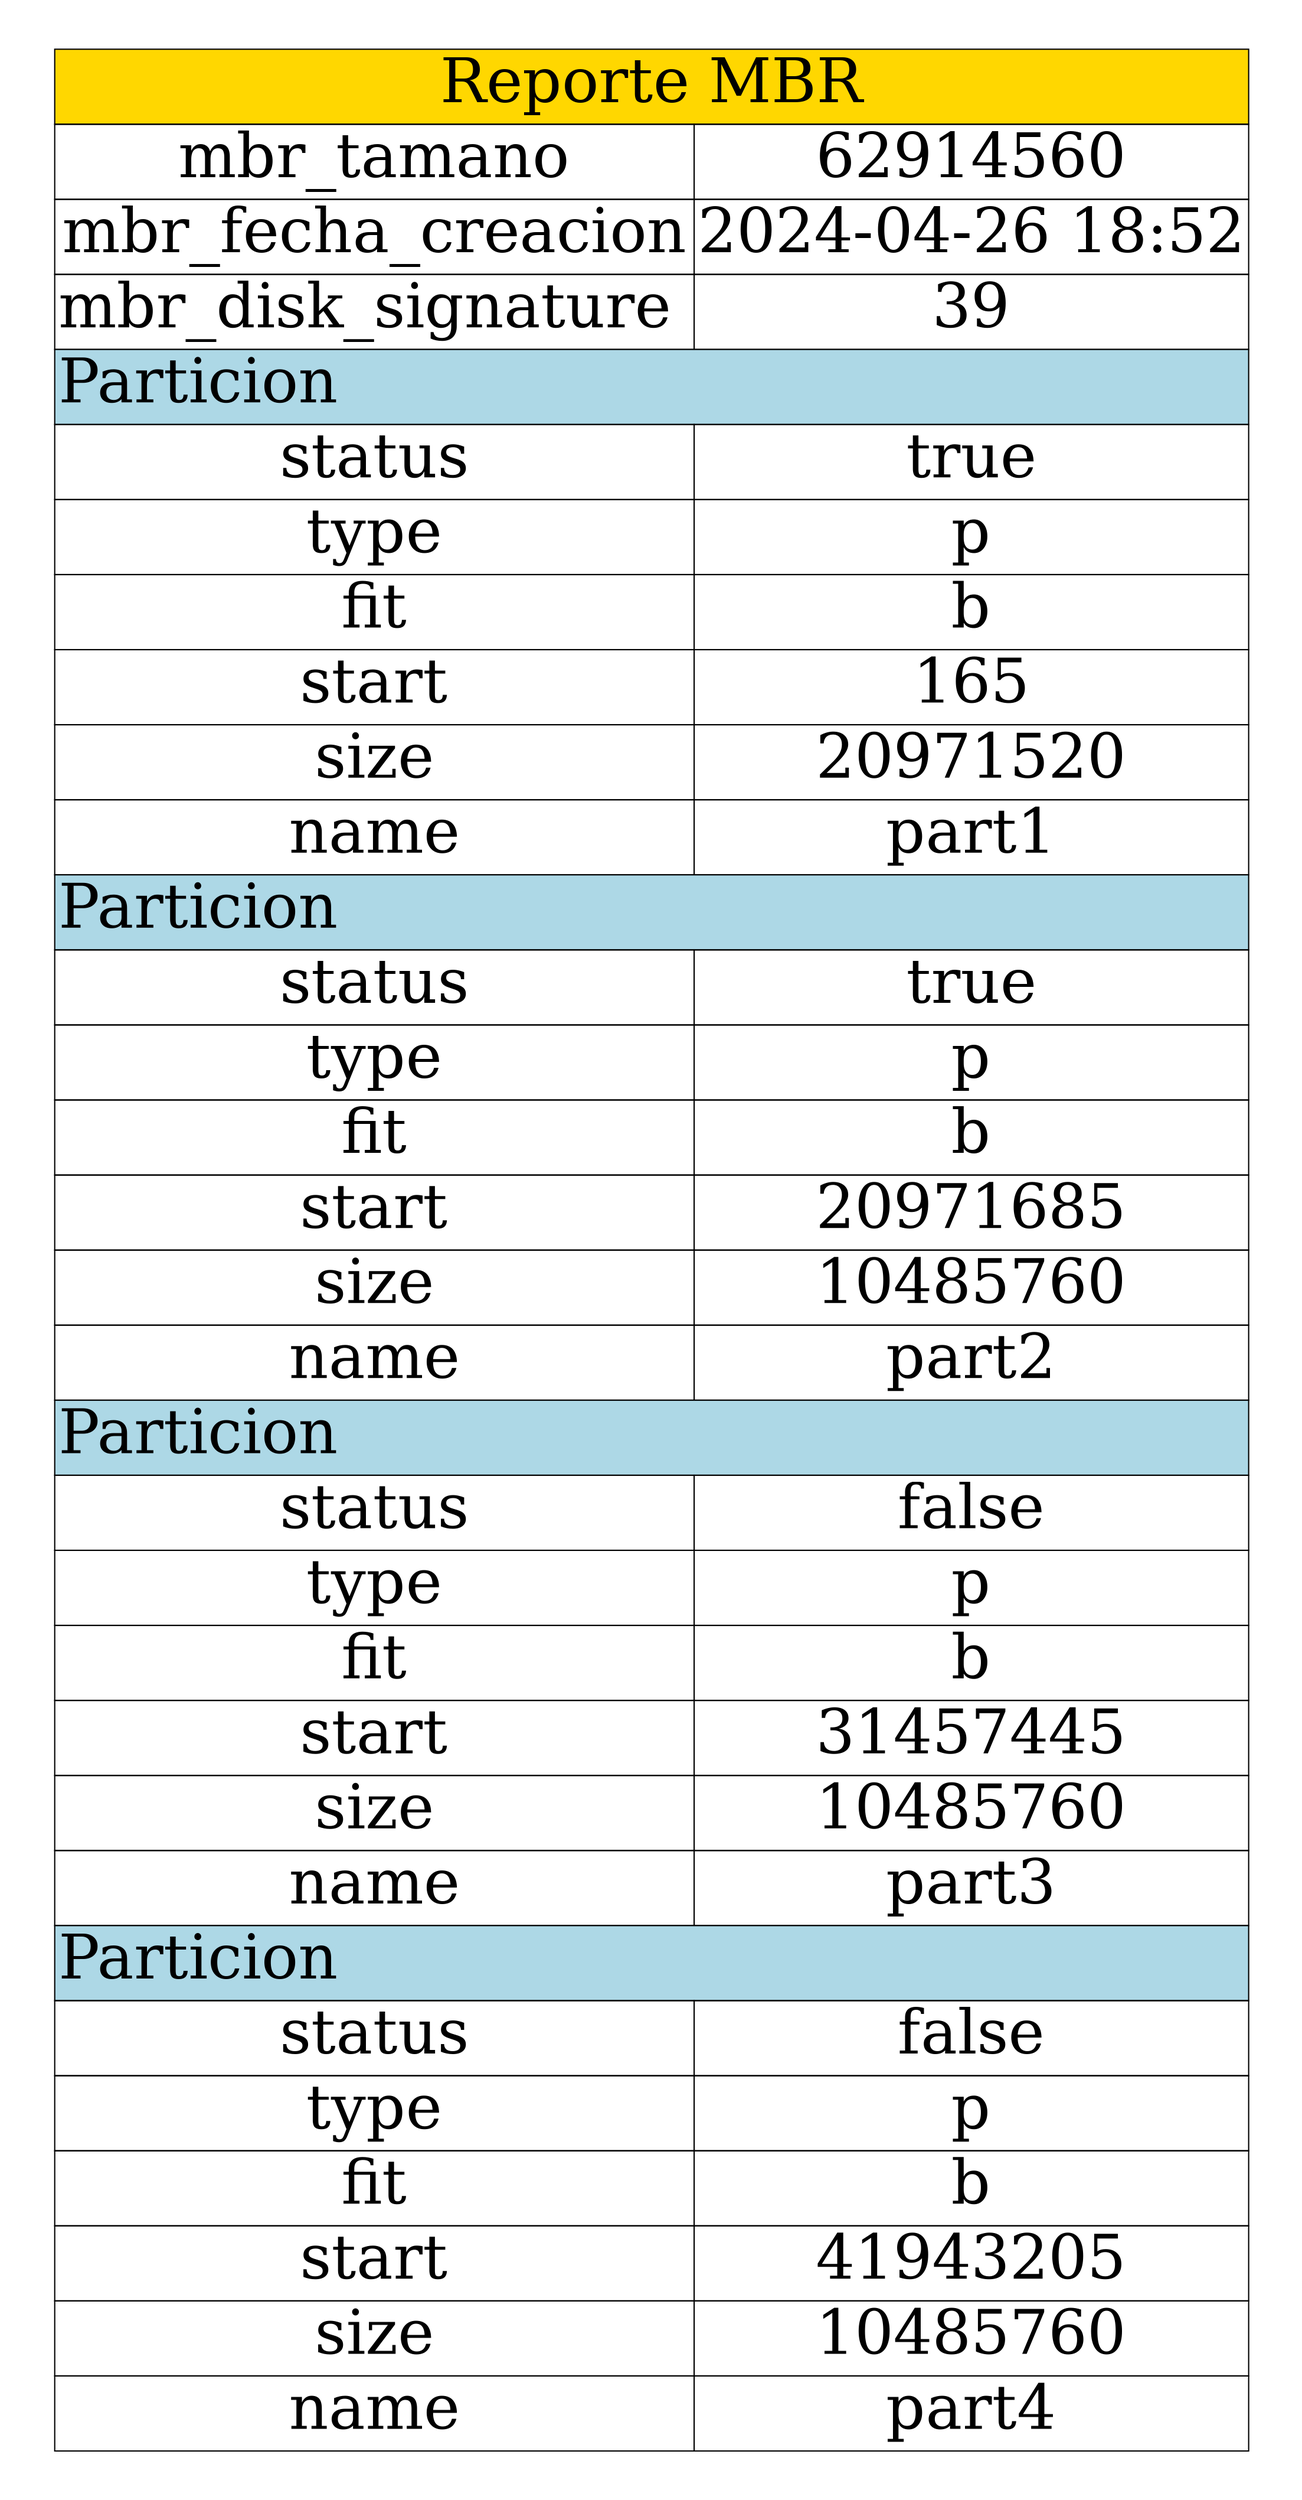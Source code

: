 digraph H {
			labelloc="t";
			label="Disco A";
			fontsize="50"
			graph [pad="0.5", nodesep="0.5", ranksep="1"];
			node [shape=plaintext]
			rankdir=LR;label=<
				<table  border="0" cellborder="1" cellspacing="0"><tr><td colspan="3" style="filled" bgcolor="#FFD700"  port='1'>Reporte MBR</td></tr><tr><td>mbr_tamano</td><td port='2'>62914560</td></tr><tr><td>mbr_fecha_creacion</td><td port='3'>2024-04-26 18:52</td></tr><tr><td>mbr_disk_signature </td><td port='4'>39</td></tr>

				<tr><td colspan="3" align="left" style="filled" bgcolor="lightblue" port='5'>Particion</td></tr><tr><td>status</td><td port='6'>true</td></tr><tr><td>type</td><td port='7'>p</td></tr><tr><td>fit</td><td port='8'>b</td></tr><tr><td>start</td><td port='9'>165</td></tr><tr><td>size</td><td port='10'>20971520</td></tr>

				<tr><td>name</td><td port='11'>part1</td></tr>

				<tr><td colspan="3" align="left" style="filled" bgcolor="lightblue" port='12'>Particion</td></tr><tr><td>status</td><td port='13'>true</td></tr><tr><td>type</td><td port='14'>p</td></tr><tr><td>fit</td><td port='15'>b</td></tr><tr><td>start</td><td port='16'>20971685</td></tr><tr><td>size</td><td port='17'>10485760</td></tr>

				<tr><td>name</td><td port='18'>part2</td></tr>

				<tr><td colspan="3" align="left" style="filled" bgcolor="lightblue" port='19'>Particion</td></tr><tr><td>status</td><td port='20'>false</td></tr><tr><td>type</td><td port='21'>p</td></tr><tr><td>fit</td><td port='22'>b</td></tr><tr><td>start</td><td port='23'>31457445</td></tr><tr><td>size</td><td port='24'>10485760</td></tr>

				<tr><td>name</td><td port='25'>part3</td></tr>

				<tr><td colspan="3" align="left" style="filled" bgcolor="lightblue" port='26'>Particion</td></tr><tr><td>status</td><td port='27'>false</td></tr><tr><td>type</td><td port='28'>p</td></tr><tr><td>fit</td><td port='29'>b</td></tr><tr><td>start</td><td port='30'>41943205</td></tr><tr><td>size</td><td port='31'>10485760</td></tr>

				<tr><td>name</td><td port='32'>part4</td></tr></table>
				>}